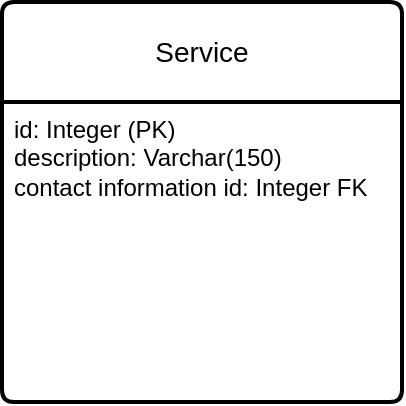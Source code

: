 <mxfile version="21.6.9" type="github">
  <diagram name="Page-1" id="JjEwmtj5MDWn0N0PvPRe">
    <mxGraphModel dx="880" dy="563" grid="1" gridSize="10" guides="1" tooltips="1" connect="1" arrows="1" fold="1" page="1" pageScale="1" pageWidth="850" pageHeight="1100" math="0" shadow="0">
      <root>
        <mxCell id="0" />
        <mxCell id="1" parent="0" />
        <mxCell id="XtZk6QxF-_q8XOVQxI7a-14" value="Service" style="swimlane;childLayout=stackLayout;horizontal=1;startSize=50;horizontalStack=0;rounded=1;fontSize=14;fontStyle=0;strokeWidth=2;resizeParent=0;resizeLast=1;shadow=0;dashed=0;align=center;arcSize=4;whiteSpace=wrap;html=1;" vertex="1" parent="1">
          <mxGeometry x="80" y="40" width="200" height="200" as="geometry" />
        </mxCell>
        <mxCell id="XtZk6QxF-_q8XOVQxI7a-15" value="id: Integer (PK)&lt;br&gt;description: Varchar(150)&lt;br&gt;contact information id: Integer FK&lt;br&gt;" style="align=left;strokeColor=none;fillColor=none;spacingLeft=4;fontSize=12;verticalAlign=top;resizable=0;rotatable=0;part=1;html=1;" vertex="1" parent="XtZk6QxF-_q8XOVQxI7a-14">
          <mxGeometry y="50" width="200" height="150" as="geometry" />
        </mxCell>
      </root>
    </mxGraphModel>
  </diagram>
</mxfile>
